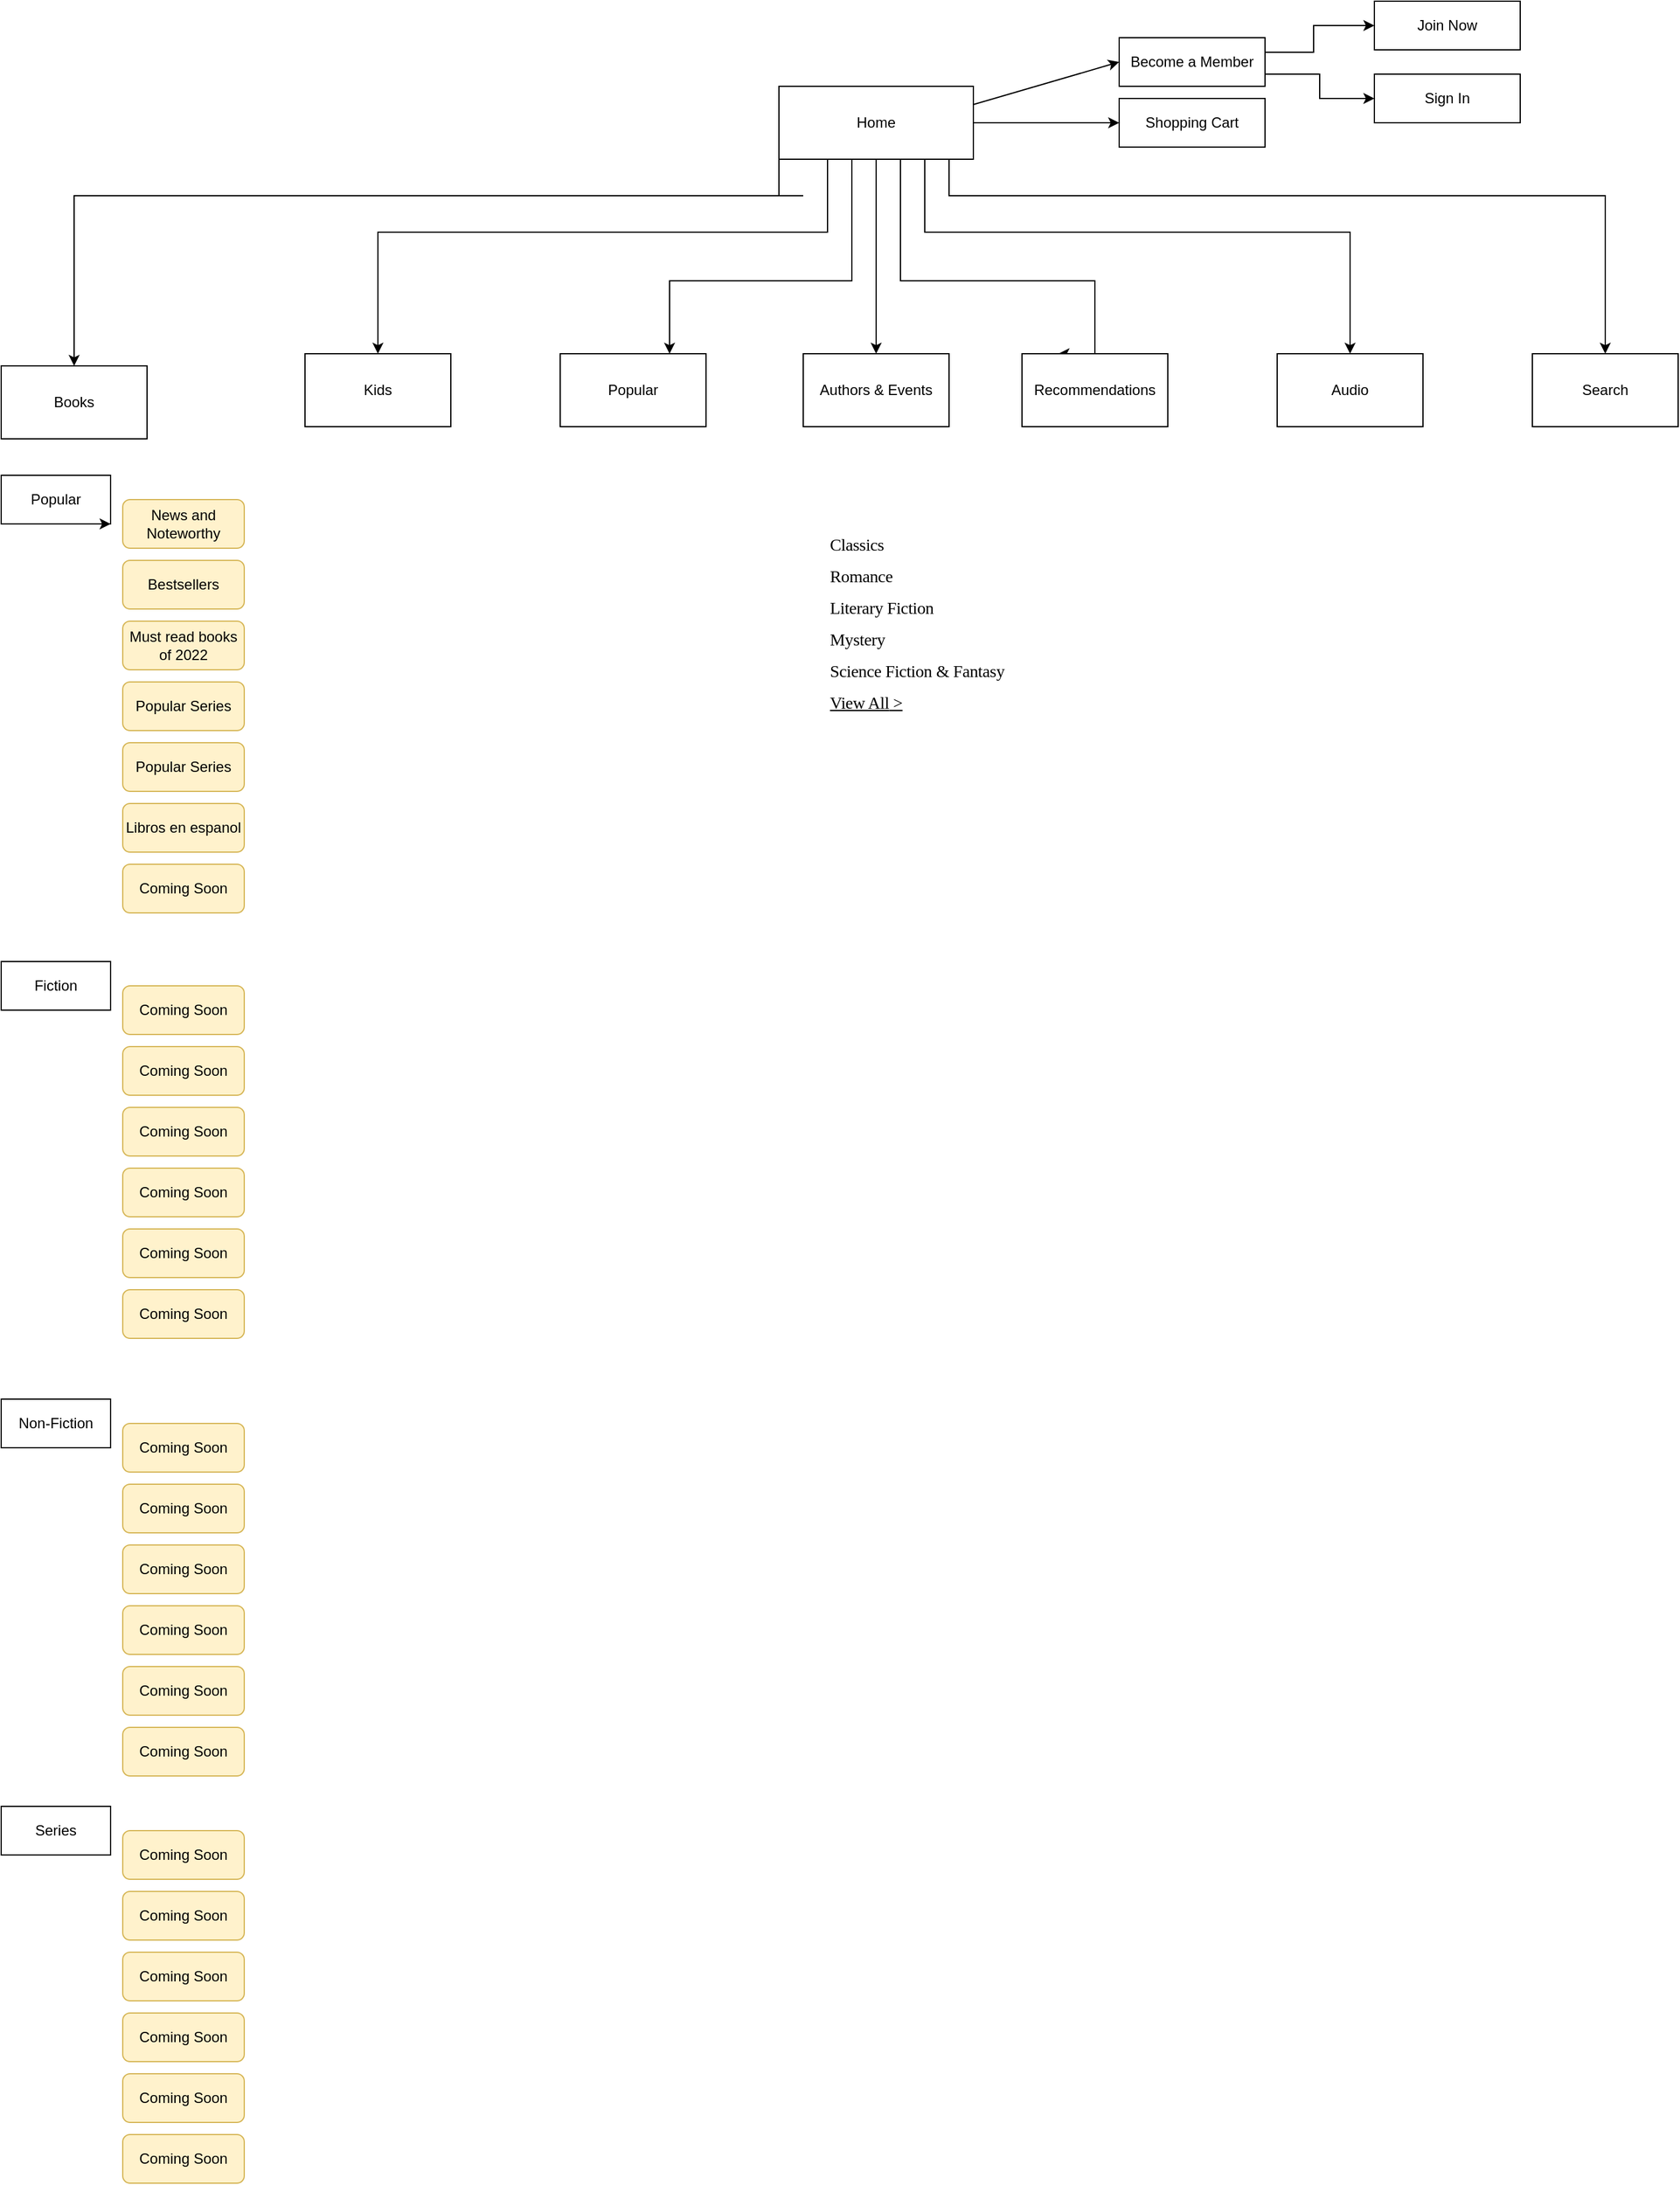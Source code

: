 <mxfile version="20.8.10" type="github">
  <diagram name="Page-1" id="6nl35vsLAsva88mgKixI">
    <mxGraphModel dx="3475" dy="1353" grid="1" gridSize="10" guides="1" tooltips="1" connect="1" arrows="1" fold="1" page="1" pageScale="1" pageWidth="850" pageHeight="1100" math="0" shadow="0">
      <root>
        <mxCell id="0" />
        <mxCell id="1" parent="0" />
        <mxCell id="sVJqD786YdZGdAk7iiqr-3" value="" style="edgeStyle=orthogonalEdgeStyle;rounded=0;orthogonalLoop=1;jettySize=auto;html=1;" edge="1" parent="1" source="sVJqD786YdZGdAk7iiqr-1" target="sVJqD786YdZGdAk7iiqr-2">
          <mxGeometry relative="1" as="geometry" />
        </mxCell>
        <mxCell id="sVJqD786YdZGdAk7iiqr-17" style="edgeStyle=orthogonalEdgeStyle;rounded=0;orthogonalLoop=1;jettySize=auto;html=1;exitX=0;exitY=0.5;exitDx=0;exitDy=0;entryX=0.75;entryY=0;entryDx=0;entryDy=0;" edge="1" parent="1" source="sVJqD786YdZGdAk7iiqr-1" target="sVJqD786YdZGdAk7iiqr-4">
          <mxGeometry relative="1" as="geometry">
            <Array as="points">
              <mxPoint x="420" y="110" />
              <mxPoint x="420" y="240" />
              <mxPoint x="270" y="240" />
              <mxPoint x="270" y="300" />
            </Array>
          </mxGeometry>
        </mxCell>
        <mxCell id="sVJqD786YdZGdAk7iiqr-19" style="edgeStyle=orthogonalEdgeStyle;rounded=0;orthogonalLoop=1;jettySize=auto;html=1;exitX=0;exitY=0.5;exitDx=0;exitDy=0;entryX=0.5;entryY=0;entryDx=0;entryDy=0;" edge="1" parent="1" source="sVJqD786YdZGdAk7iiqr-1" target="sVJqD786YdZGdAk7iiqr-6">
          <mxGeometry relative="1" as="geometry">
            <Array as="points">
              <mxPoint x="400" y="110" />
              <mxPoint x="400" y="200" />
              <mxPoint x="30" y="200" />
            </Array>
          </mxGeometry>
        </mxCell>
        <mxCell id="sVJqD786YdZGdAk7iiqr-21" style="edgeStyle=orthogonalEdgeStyle;rounded=0;orthogonalLoop=1;jettySize=auto;html=1;exitX=0;exitY=0.25;exitDx=0;exitDy=0;entryX=0.5;entryY=0;entryDx=0;entryDy=0;" edge="1" parent="1" source="sVJqD786YdZGdAk7iiqr-1" target="sVJqD786YdZGdAk7iiqr-8">
          <mxGeometry relative="1" as="geometry">
            <Array as="points">
              <mxPoint x="380" y="170" />
              <mxPoint x="-210" y="170" />
            </Array>
          </mxGeometry>
        </mxCell>
        <mxCell id="sVJqD786YdZGdAk7iiqr-23" style="edgeStyle=orthogonalEdgeStyle;rounded=0;orthogonalLoop=1;jettySize=auto;html=1;exitX=1;exitY=0.5;exitDx=0;exitDy=0;entryX=0.25;entryY=0;entryDx=0;entryDy=0;" edge="1" parent="1" source="sVJqD786YdZGdAk7iiqr-1" target="sVJqD786YdZGdAk7iiqr-10">
          <mxGeometry relative="1" as="geometry">
            <Array as="points">
              <mxPoint x="460" y="110" />
              <mxPoint x="460" y="240" />
              <mxPoint x="620" y="240" />
              <mxPoint x="620" y="300" />
            </Array>
          </mxGeometry>
        </mxCell>
        <mxCell id="sVJqD786YdZGdAk7iiqr-26" style="edgeStyle=orthogonalEdgeStyle;rounded=0;orthogonalLoop=1;jettySize=auto;html=1;exitX=1;exitY=0.5;exitDx=0;exitDy=0;entryX=0.5;entryY=0;entryDx=0;entryDy=0;" edge="1" parent="1" source="sVJqD786YdZGdAk7iiqr-1" target="sVJqD786YdZGdAk7iiqr-12">
          <mxGeometry relative="1" as="geometry">
            <Array as="points">
              <mxPoint x="480" y="110" />
              <mxPoint x="480" y="200" />
              <mxPoint x="830" y="200" />
            </Array>
          </mxGeometry>
        </mxCell>
        <mxCell id="sVJqD786YdZGdAk7iiqr-28" style="edgeStyle=orthogonalEdgeStyle;rounded=0;orthogonalLoop=1;jettySize=auto;html=1;exitX=1;exitY=0;exitDx=0;exitDy=0;entryX=0.5;entryY=0;entryDx=0;entryDy=0;" edge="1" parent="1" source="sVJqD786YdZGdAk7iiqr-1" target="sVJqD786YdZGdAk7iiqr-14">
          <mxGeometry relative="1" as="geometry">
            <Array as="points">
              <mxPoint x="500" y="170" />
              <mxPoint x="1040" y="170" />
            </Array>
          </mxGeometry>
        </mxCell>
        <mxCell id="sVJqD786YdZGdAk7iiqr-37" style="rounded=0;orthogonalLoop=1;jettySize=auto;html=1;exitX=1;exitY=0.25;exitDx=0;exitDy=0;entryX=0;entryY=0.5;entryDx=0;entryDy=0;" edge="1" parent="1" source="sVJqD786YdZGdAk7iiqr-1" target="sVJqD786YdZGdAk7iiqr-40">
          <mxGeometry relative="1" as="geometry">
            <mxPoint x="620" y="30.0" as="targetPoint" />
          </mxGeometry>
        </mxCell>
        <mxCell id="sVJqD786YdZGdAk7iiqr-38" style="edgeStyle=none;rounded=0;orthogonalLoop=1;jettySize=auto;html=1;exitX=1;exitY=0.5;exitDx=0;exitDy=0;entryX=0;entryY=0.5;entryDx=0;entryDy=0;" edge="1" parent="1" source="sVJqD786YdZGdAk7iiqr-1" target="sVJqD786YdZGdAk7iiqr-41">
          <mxGeometry relative="1" as="geometry">
            <mxPoint x="630" y="109.667" as="targetPoint" />
          </mxGeometry>
        </mxCell>
        <mxCell id="sVJqD786YdZGdAk7iiqr-1" value="Home" style="rounded=0;whiteSpace=wrap;html=1;" vertex="1" parent="1">
          <mxGeometry x="360" y="80" width="160" height="60" as="geometry" />
        </mxCell>
        <mxCell id="sVJqD786YdZGdAk7iiqr-2" value="Authors &amp;amp; Events" style="rounded=0;whiteSpace=wrap;html=1;" vertex="1" parent="1">
          <mxGeometry x="380" y="300" width="120" height="60" as="geometry" />
        </mxCell>
        <mxCell id="sVJqD786YdZGdAk7iiqr-4" value="Popular" style="rounded=0;whiteSpace=wrap;html=1;" vertex="1" parent="1">
          <mxGeometry x="180" y="300" width="120" height="60" as="geometry" />
        </mxCell>
        <mxCell id="sVJqD786YdZGdAk7iiqr-6" value="Kids" style="rounded=0;whiteSpace=wrap;html=1;" vertex="1" parent="1">
          <mxGeometry x="-30" y="300" width="120" height="60" as="geometry" />
        </mxCell>
        <mxCell id="sVJqD786YdZGdAk7iiqr-8" value="Books" style="rounded=0;whiteSpace=wrap;html=1;" vertex="1" parent="1">
          <mxGeometry x="-280" y="310" width="120" height="60" as="geometry" />
        </mxCell>
        <mxCell id="sVJqD786YdZGdAk7iiqr-10" value="Recommendations" style="rounded=0;whiteSpace=wrap;html=1;" vertex="1" parent="1">
          <mxGeometry x="560" y="300" width="120" height="60" as="geometry" />
        </mxCell>
        <mxCell id="sVJqD786YdZGdAk7iiqr-12" value="Audio" style="rounded=0;whiteSpace=wrap;html=1;" vertex="1" parent="1">
          <mxGeometry x="770" y="300" width="120" height="60" as="geometry" />
        </mxCell>
        <mxCell id="sVJqD786YdZGdAk7iiqr-14" value="Search" style="rounded=0;whiteSpace=wrap;html=1;" vertex="1" parent="1">
          <mxGeometry x="980" y="300" width="120" height="60" as="geometry" />
        </mxCell>
        <mxCell id="sVJqD786YdZGdAk7iiqr-49" style="rounded=0;orthogonalLoop=1;jettySize=auto;html=1;exitX=1;exitY=0.5;exitDx=0;exitDy=0;edgeStyle=elbowEdgeStyle;" edge="1" parent="1">
          <mxGeometry relative="1" as="geometry">
            <mxPoint x="850" y="30" as="targetPoint" />
            <mxPoint x="760" y="52.0" as="sourcePoint" />
            <Array as="points">
              <mxPoint x="800" y="32" />
            </Array>
          </mxGeometry>
        </mxCell>
        <mxCell id="sVJqD786YdZGdAk7iiqr-40" value="Become a Member" style="rounded=0;whiteSpace=wrap;html=1;" vertex="1" parent="1">
          <mxGeometry x="640" y="40" width="120" height="40" as="geometry" />
        </mxCell>
        <mxCell id="sVJqD786YdZGdAk7iiqr-41" value="Shopping Cart" style="rounded=0;whiteSpace=wrap;html=1;" vertex="1" parent="1">
          <mxGeometry x="640" y="90" width="120" height="40" as="geometry" />
        </mxCell>
        <mxCell id="sVJqD786YdZGdAk7iiqr-50" style="rounded=0;orthogonalLoop=1;jettySize=auto;html=1;exitX=1;exitY=0.75;exitDx=0;exitDy=0;edgeStyle=elbowEdgeStyle;shadow=0;" edge="1" parent="1" source="sVJqD786YdZGdAk7iiqr-40">
          <mxGeometry relative="1" as="geometry">
            <mxPoint x="850" y="90" as="targetPoint" />
            <mxPoint x="750" y="70.0" as="sourcePoint" />
            <Array as="points" />
          </mxGeometry>
        </mxCell>
        <mxCell id="sVJqD786YdZGdAk7iiqr-51" value="Join Now" style="rounded=0;whiteSpace=wrap;html=1;" vertex="1" parent="1">
          <mxGeometry x="850" y="10" width="120" height="40" as="geometry" />
        </mxCell>
        <mxCell id="sVJqD786YdZGdAk7iiqr-52" value="Sign In" style="rounded=0;whiteSpace=wrap;html=1;" vertex="1" parent="1">
          <mxGeometry x="850" y="70" width="120" height="40" as="geometry" />
        </mxCell>
        <mxCell id="sVJqD786YdZGdAk7iiqr-56" value="Popular" style="rounded=0;whiteSpace=wrap;html=1;" vertex="1" parent="1">
          <mxGeometry x="-280" y="400" width="90" height="40" as="geometry" />
        </mxCell>
        <mxCell id="sVJqD786YdZGdAk7iiqr-57" value="Fiction" style="rounded=0;whiteSpace=wrap;html=1;" vertex="1" parent="1">
          <mxGeometry x="-280" y="800" width="90" height="40" as="geometry" />
        </mxCell>
        <mxCell id="sVJqD786YdZGdAk7iiqr-58" value="Non-Fiction" style="rounded=0;whiteSpace=wrap;html=1;" vertex="1" parent="1">
          <mxGeometry x="-280" y="1160" width="90" height="40" as="geometry" />
        </mxCell>
        <mxCell id="sVJqD786YdZGdAk7iiqr-62" value="News and Noteworthy" style="rounded=1;whiteSpace=wrap;html=1;fillColor=#fff2cc;strokeColor=#d6b656;" vertex="1" parent="1">
          <mxGeometry x="-180" y="420" width="100" height="40" as="geometry" />
        </mxCell>
        <mxCell id="sVJqD786YdZGdAk7iiqr-63" style="edgeStyle=elbowEdgeStyle;rounded=0;orthogonalLoop=1;jettySize=auto;html=1;exitX=0.75;exitY=1;exitDx=0;exitDy=0;entryX=1;entryY=1;entryDx=0;entryDy=0;shadow=0;" edge="1" parent="1" source="sVJqD786YdZGdAk7iiqr-56" target="sVJqD786YdZGdAk7iiqr-56">
          <mxGeometry relative="1" as="geometry" />
        </mxCell>
        <mxCell id="sVJqD786YdZGdAk7iiqr-65" value="Bestsellers" style="rounded=1;whiteSpace=wrap;html=1;fillColor=#fff2cc;strokeColor=#d6b656;" vertex="1" parent="1">
          <mxGeometry x="-180" y="470" width="100" height="40" as="geometry" />
        </mxCell>
        <mxCell id="sVJqD786YdZGdAk7iiqr-66" value="Must read books of 2022" style="rounded=1;whiteSpace=wrap;html=1;fillColor=#fff2cc;strokeColor=#d6b656;" vertex="1" parent="1">
          <mxGeometry x="-180" y="520" width="100" height="40" as="geometry" />
        </mxCell>
        <mxCell id="sVJqD786YdZGdAk7iiqr-67" value="Popular Series" style="rounded=1;whiteSpace=wrap;html=1;fillColor=#fff2cc;strokeColor=#d6b656;" vertex="1" parent="1">
          <mxGeometry x="-180" y="570" width="100" height="40" as="geometry" />
        </mxCell>
        <mxCell id="sVJqD786YdZGdAk7iiqr-70" value="Popular Series" style="rounded=1;whiteSpace=wrap;html=1;fillColor=#fff2cc;strokeColor=#d6b656;" vertex="1" parent="1">
          <mxGeometry x="-180" y="620" width="100" height="40" as="geometry" />
        </mxCell>
        <mxCell id="sVJqD786YdZGdAk7iiqr-71" value="Libros en espanol" style="rounded=1;whiteSpace=wrap;html=1;fillColor=#fff2cc;strokeColor=#d6b656;" vertex="1" parent="1">
          <mxGeometry x="-180" y="670" width="100" height="40" as="geometry" />
        </mxCell>
        <mxCell id="sVJqD786YdZGdAk7iiqr-72" value="Coming Soon" style="rounded=1;whiteSpace=wrap;html=1;fillColor=#fff2cc;strokeColor=#d6b656;" vertex="1" parent="1">
          <mxGeometry x="-180" y="720" width="100" height="40" as="geometry" />
        </mxCell>
        <mxCell id="sVJqD786YdZGdAk7iiqr-74" value="&lt;a style=&quot;box-sizing: border-box; -webkit-font-smoothing: antialiased; text-shadow: none; text-rendering: optimizelegibility; background: rgb(255, 255, 255); color: rgb(0, 0, 0); text-decoration: none; min-width: 100%; display: inherit; width: fit-content; font-family: Fort-Medium; font-size: 16px; font-style: normal; font-variant-ligatures: normal; font-variant-caps: normal; font-weight: 400; letter-spacing: -0.18px; orphans: 2; text-align: center; text-indent: 0px; text-transform: none; widows: 2; word-spacing: 0px; -webkit-text-stroke-width: 0px;&quot; data-location=&quot;header&quot; data-category=&quot;books&quot; data-element=&quot;books:fiction:classics&quot; tabindex=&quot;-1&quot; aria-label=&quot;Classics&quot; target=&quot;_self&quot; class=&quot;navigation-link no-mouse-outline&quot; href=&quot;https://www.penguinrandomhouse.com/books/classics/&quot;&gt;&lt;p style=&quot;box-sizing: border-box; -webkit-font-smoothing: antialiased; text-shadow: none; text-rendering: optimizelegibility; margin: 0px; font-family: Fort-Book; font-size: 14px; color: rgb(0, 0, 0); line-height: 20px; padding: 1px 0px 5px; width: fit-content; text-align: left;&quot; class=&quot;nav-child-text&quot;&gt;Classics&lt;/p&gt;&lt;/a&gt;&lt;a style=&quot;box-sizing: border-box; -webkit-font-smoothing: antialiased; text-shadow: none; text-rendering: optimizelegibility; background: rgb(255, 255, 255); color: rgb(0, 0, 0); text-decoration: none; min-width: 100%; display: inherit; width: fit-content; font-family: Fort-Medium; font-size: 16px; font-style: normal; font-variant-ligatures: normal; font-variant-caps: normal; font-weight: 400; letter-spacing: -0.18px; orphans: 2; text-align: center; text-indent: 0px; text-transform: none; widows: 2; word-spacing: 0px; -webkit-text-stroke-width: 0px;&quot; data-location=&quot;header&quot; data-category=&quot;books&quot; data-element=&quot;books:fiction:romance&quot; tabindex=&quot;-1&quot; aria-label=&quot;Romance&quot; target=&quot;_self&quot; class=&quot;navigation-link no-mouse-outline&quot; href=&quot;https://www.penguinrandomhouse.com/books/romance&quot;&gt;&lt;p style=&quot;box-sizing: border-box; -webkit-font-smoothing: antialiased; text-shadow: none; text-rendering: optimizelegibility; margin: 0px; font-family: Fort-Book; font-size: 14px; color: rgb(0, 0, 0); line-height: 20px; padding: 1px 0px 5px; width: fit-content; text-align: left;&quot; class=&quot;nav-child-text&quot;&gt;Romance&lt;/p&gt;&lt;/a&gt;&lt;a style=&quot;box-sizing: border-box; -webkit-font-smoothing: antialiased; text-shadow: none; text-rendering: optimizelegibility; background: rgb(255, 255, 255); color: rgb(0, 0, 0); text-decoration: none; min-width: 100%; display: inherit; width: fit-content; font-family: Fort-Medium; font-size: 16px; font-style: normal; font-variant-ligatures: normal; font-variant-caps: normal; font-weight: 400; letter-spacing: -0.18px; orphans: 2; text-align: center; text-indent: 0px; text-transform: none; widows: 2; word-spacing: 0px; -webkit-text-stroke-width: 0px;&quot; data-location=&quot;header&quot; data-category=&quot;books&quot; data-element=&quot;books:fiction:literary fiction&quot; tabindex=&quot;-1&quot; aria-label=&quot;Literary Fiction&quot; target=&quot;_self&quot; class=&quot;navigation-link no-mouse-outline&quot; href=&quot;https://www.penguinrandomhouse.com/books/literary-fiction&quot;&gt;&lt;p style=&quot;box-sizing: border-box; -webkit-font-smoothing: antialiased; text-shadow: none; text-rendering: optimizelegibility; margin: 0px; font-family: Fort-Book; font-size: 14px; color: rgb(0, 0, 0); line-height: 20px; padding: 1px 0px 5px; width: fit-content; text-align: left;&quot; class=&quot;nav-child-text&quot;&gt;Literary Fiction&lt;/p&gt;&lt;/a&gt;&lt;a style=&quot;box-sizing: border-box; -webkit-font-smoothing: antialiased; text-shadow: none; text-rendering: optimizelegibility; background: rgb(255, 255, 255); color: rgb(0, 0, 0); text-decoration: none; min-width: 100%; display: inherit; width: fit-content; font-family: Fort-Medium; font-size: 16px; font-style: normal; font-variant-ligatures: normal; font-variant-caps: normal; font-weight: 400; letter-spacing: -0.18px; orphans: 2; text-align: center; text-indent: 0px; text-transform: none; widows: 2; word-spacing: 0px; -webkit-text-stroke-width: 0px;&quot; data-location=&quot;header&quot; data-category=&quot;books&quot; data-element=&quot;books:fiction:mystery&quot; tabindex=&quot;-1&quot; aria-label=&quot;Mystery&quot; target=&quot;_self&quot; class=&quot;navigation-link no-mouse-outline&quot; href=&quot;https://www.penguinrandomhouse.com/books/mystery-suspense&quot;&gt;&lt;p style=&quot;box-sizing: border-box; -webkit-font-smoothing: antialiased; text-shadow: none; text-rendering: optimizelegibility; margin: 0px; font-family: Fort-Book; font-size: 14px; color: rgb(0, 0, 0); line-height: 20px; padding: 1px 0px 5px; width: fit-content; text-align: left;&quot; class=&quot;nav-child-text&quot;&gt;Mystery&lt;/p&gt;&lt;/a&gt;&lt;a style=&quot;box-sizing: border-box; -webkit-font-smoothing: antialiased; text-shadow: none; text-rendering: optimizelegibility; background: rgb(255, 255, 255); color: rgb(0, 0, 0); text-decoration: none; min-width: 100%; display: inherit; width: fit-content; font-family: Fort-Medium; font-size: 16px; font-style: normal; font-variant-ligatures: normal; font-variant-caps: normal; font-weight: 400; letter-spacing: -0.18px; orphans: 2; text-align: center; text-indent: 0px; text-transform: none; widows: 2; word-spacing: 0px; -webkit-text-stroke-width: 0px;&quot; data-location=&quot;header&quot; data-category=&quot;books&quot; data-element=&quot;books:fiction:science fiction &amp;amp; fantasy&quot; tabindex=&quot;-1&quot; aria-label=&quot;Science Fiction &amp;amp; Fantasy&quot; target=&quot;_self&quot; class=&quot;navigation-link no-mouse-outline&quot; href=&quot;https://www.penguinrandomhouse.com/books/science-fiction-fantasy&quot;&gt;&lt;p style=&quot;box-sizing: border-box; -webkit-font-smoothing: antialiased; text-shadow: none; text-rendering: optimizelegibility; margin: 0px; font-family: Fort-Book; font-size: 14px; color: rgb(0, 0, 0); line-height: 20px; padding: 1px 0px 5px; width: fit-content; text-align: left;&quot; class=&quot;nav-child-text&quot;&gt;Science Fiction &amp;amp; Fantasy&lt;/p&gt;&lt;/a&gt;&lt;a style=&quot;box-sizing: border-box; -webkit-font-smoothing: antialiased; text-shadow: none; text-rendering: optimizelegibility; background: rgb(255, 255, 255); color: rgb(0, 0, 0); text-decoration: none; outline: 0px; min-width: 100%; cursor: pointer; display: inherit; width: fit-content; font-family: Fort-Medium; font-size: 16px; font-style: normal; font-variant-ligatures: normal; font-variant-caps: normal; font-weight: 400; letter-spacing: -0.18px; orphans: 2; text-align: center; text-indent: 0px; text-transform: none; widows: 2; word-spacing: 0px; -webkit-text-stroke-width: 0px;&quot; data-location=&quot;header&quot; data-category=&quot;books&quot; data-element=&quot;books:fiction:view all&quot; tabindex=&quot;-1&quot; aria-label=&quot;view all Fiction&quot; target=&quot;_self&quot; class=&quot;navigation-link no-mouse-outline no-outline&quot; href=&quot;https://www.penguinrandomhouse.com/books/fiction/&quot;&gt;&lt;p style=&quot;box-sizing: border-box; -webkit-font-smoothing: antialiased; text-shadow: none; text-rendering: optimizelegibility; margin: 0px 0px 21px; font-family: Fort-Book; font-size: 14px; color: rgb(0, 0, 0); line-height: 20px; padding: 1px 0px 5px; width: fit-content; text-align: left; text-decoration: underline;&quot; class=&quot;nav-child-text nav-child-view-all&quot;&gt;View All&lt;span&gt;&amp;nbsp;&lt;/span&gt;&lt;span style=&quot;box-sizing: border-box; -webkit-font-smoothing: antialiased; text-shadow: none; text-rendering: optimizelegibility; transition: padding-left 0.3s ease 0s; padding-left: 0px;&quot; class=&quot;view-all-caret&quot;&gt;&amp;gt;&lt;/span&gt;&lt;/p&gt;&lt;/a&gt;" style="text;whiteSpace=wrap;html=1;" vertex="1" parent="1">
          <mxGeometry x="400" y="440" width="180" height="200" as="geometry" />
        </mxCell>
        <mxCell id="sVJqD786YdZGdAk7iiqr-75" value="Coming Soon" style="rounded=1;whiteSpace=wrap;html=1;fillColor=#fff2cc;strokeColor=#d6b656;" vertex="1" parent="1">
          <mxGeometry x="-180" y="820" width="100" height="40" as="geometry" />
        </mxCell>
        <mxCell id="sVJqD786YdZGdAk7iiqr-76" value="Coming Soon" style="rounded=1;whiteSpace=wrap;html=1;fillColor=#fff2cc;strokeColor=#d6b656;" vertex="1" parent="1">
          <mxGeometry x="-180" y="870" width="100" height="40" as="geometry" />
        </mxCell>
        <mxCell id="sVJqD786YdZGdAk7iiqr-77" value="Coming Soon" style="rounded=1;whiteSpace=wrap;html=1;fillColor=#fff2cc;strokeColor=#d6b656;" vertex="1" parent="1">
          <mxGeometry x="-180" y="920" width="100" height="40" as="geometry" />
        </mxCell>
        <mxCell id="sVJqD786YdZGdAk7iiqr-78" value="Coming Soon" style="rounded=1;whiteSpace=wrap;html=1;fillColor=#fff2cc;strokeColor=#d6b656;" vertex="1" parent="1">
          <mxGeometry x="-180" y="970" width="100" height="40" as="geometry" />
        </mxCell>
        <mxCell id="sVJqD786YdZGdAk7iiqr-79" value="Coming Soon" style="rounded=1;whiteSpace=wrap;html=1;fillColor=#fff2cc;strokeColor=#d6b656;" vertex="1" parent="1">
          <mxGeometry x="-180" y="1020" width="100" height="40" as="geometry" />
        </mxCell>
        <mxCell id="sVJqD786YdZGdAk7iiqr-80" value="Coming Soon" style="rounded=1;whiteSpace=wrap;html=1;fillColor=#fff2cc;strokeColor=#d6b656;" vertex="1" parent="1">
          <mxGeometry x="-180" y="1070" width="100" height="40" as="geometry" />
        </mxCell>
        <mxCell id="sVJqD786YdZGdAk7iiqr-81" value="Series" style="rounded=0;whiteSpace=wrap;html=1;" vertex="1" parent="1">
          <mxGeometry x="-280" y="1495" width="90" height="40" as="geometry" />
        </mxCell>
        <mxCell id="sVJqD786YdZGdAk7iiqr-82" value="Coming Soon" style="rounded=1;whiteSpace=wrap;html=1;fillColor=#fff2cc;strokeColor=#d6b656;" vertex="1" parent="1">
          <mxGeometry x="-180" y="1515" width="100" height="40" as="geometry" />
        </mxCell>
        <mxCell id="sVJqD786YdZGdAk7iiqr-83" value="Coming Soon" style="rounded=1;whiteSpace=wrap;html=1;fillColor=#fff2cc;strokeColor=#d6b656;" vertex="1" parent="1">
          <mxGeometry x="-180" y="1565" width="100" height="40" as="geometry" />
        </mxCell>
        <mxCell id="sVJqD786YdZGdAk7iiqr-84" value="Coming Soon" style="rounded=1;whiteSpace=wrap;html=1;fillColor=#fff2cc;strokeColor=#d6b656;" vertex="1" parent="1">
          <mxGeometry x="-180" y="1615" width="100" height="40" as="geometry" />
        </mxCell>
        <mxCell id="sVJqD786YdZGdAk7iiqr-85" value="Coming Soon" style="rounded=1;whiteSpace=wrap;html=1;fillColor=#fff2cc;strokeColor=#d6b656;" vertex="1" parent="1">
          <mxGeometry x="-180" y="1665" width="100" height="40" as="geometry" />
        </mxCell>
        <mxCell id="sVJqD786YdZGdAk7iiqr-86" value="Coming Soon" style="rounded=1;whiteSpace=wrap;html=1;fillColor=#fff2cc;strokeColor=#d6b656;" vertex="1" parent="1">
          <mxGeometry x="-180" y="1715" width="100" height="40" as="geometry" />
        </mxCell>
        <mxCell id="sVJqD786YdZGdAk7iiqr-87" value="Coming Soon" style="rounded=1;whiteSpace=wrap;html=1;fillColor=#fff2cc;strokeColor=#d6b656;" vertex="1" parent="1">
          <mxGeometry x="-180" y="1765" width="100" height="40" as="geometry" />
        </mxCell>
        <mxCell id="sVJqD786YdZGdAk7iiqr-89" value="Coming Soon" style="rounded=1;whiteSpace=wrap;html=1;fillColor=#fff2cc;strokeColor=#d6b656;" vertex="1" parent="1">
          <mxGeometry x="-180" y="1180" width="100" height="40" as="geometry" />
        </mxCell>
        <mxCell id="sVJqD786YdZGdAk7iiqr-90" value="Coming Soon" style="rounded=1;whiteSpace=wrap;html=1;fillColor=#fff2cc;strokeColor=#d6b656;" vertex="1" parent="1">
          <mxGeometry x="-180" y="1230" width="100" height="40" as="geometry" />
        </mxCell>
        <mxCell id="sVJqD786YdZGdAk7iiqr-91" value="Coming Soon" style="rounded=1;whiteSpace=wrap;html=1;fillColor=#fff2cc;strokeColor=#d6b656;" vertex="1" parent="1">
          <mxGeometry x="-180" y="1280" width="100" height="40" as="geometry" />
        </mxCell>
        <mxCell id="sVJqD786YdZGdAk7iiqr-92" value="Coming Soon" style="rounded=1;whiteSpace=wrap;html=1;fillColor=#fff2cc;strokeColor=#d6b656;" vertex="1" parent="1">
          <mxGeometry x="-180" y="1330" width="100" height="40" as="geometry" />
        </mxCell>
        <mxCell id="sVJqD786YdZGdAk7iiqr-93" value="Coming Soon" style="rounded=1;whiteSpace=wrap;html=1;fillColor=#fff2cc;strokeColor=#d6b656;" vertex="1" parent="1">
          <mxGeometry x="-180" y="1380" width="100" height="40" as="geometry" />
        </mxCell>
        <mxCell id="sVJqD786YdZGdAk7iiqr-94" value="Coming Soon" style="rounded=1;whiteSpace=wrap;html=1;fillColor=#fff2cc;strokeColor=#d6b656;" vertex="1" parent="1">
          <mxGeometry x="-180" y="1430" width="100" height="40" as="geometry" />
        </mxCell>
      </root>
    </mxGraphModel>
  </diagram>
</mxfile>
